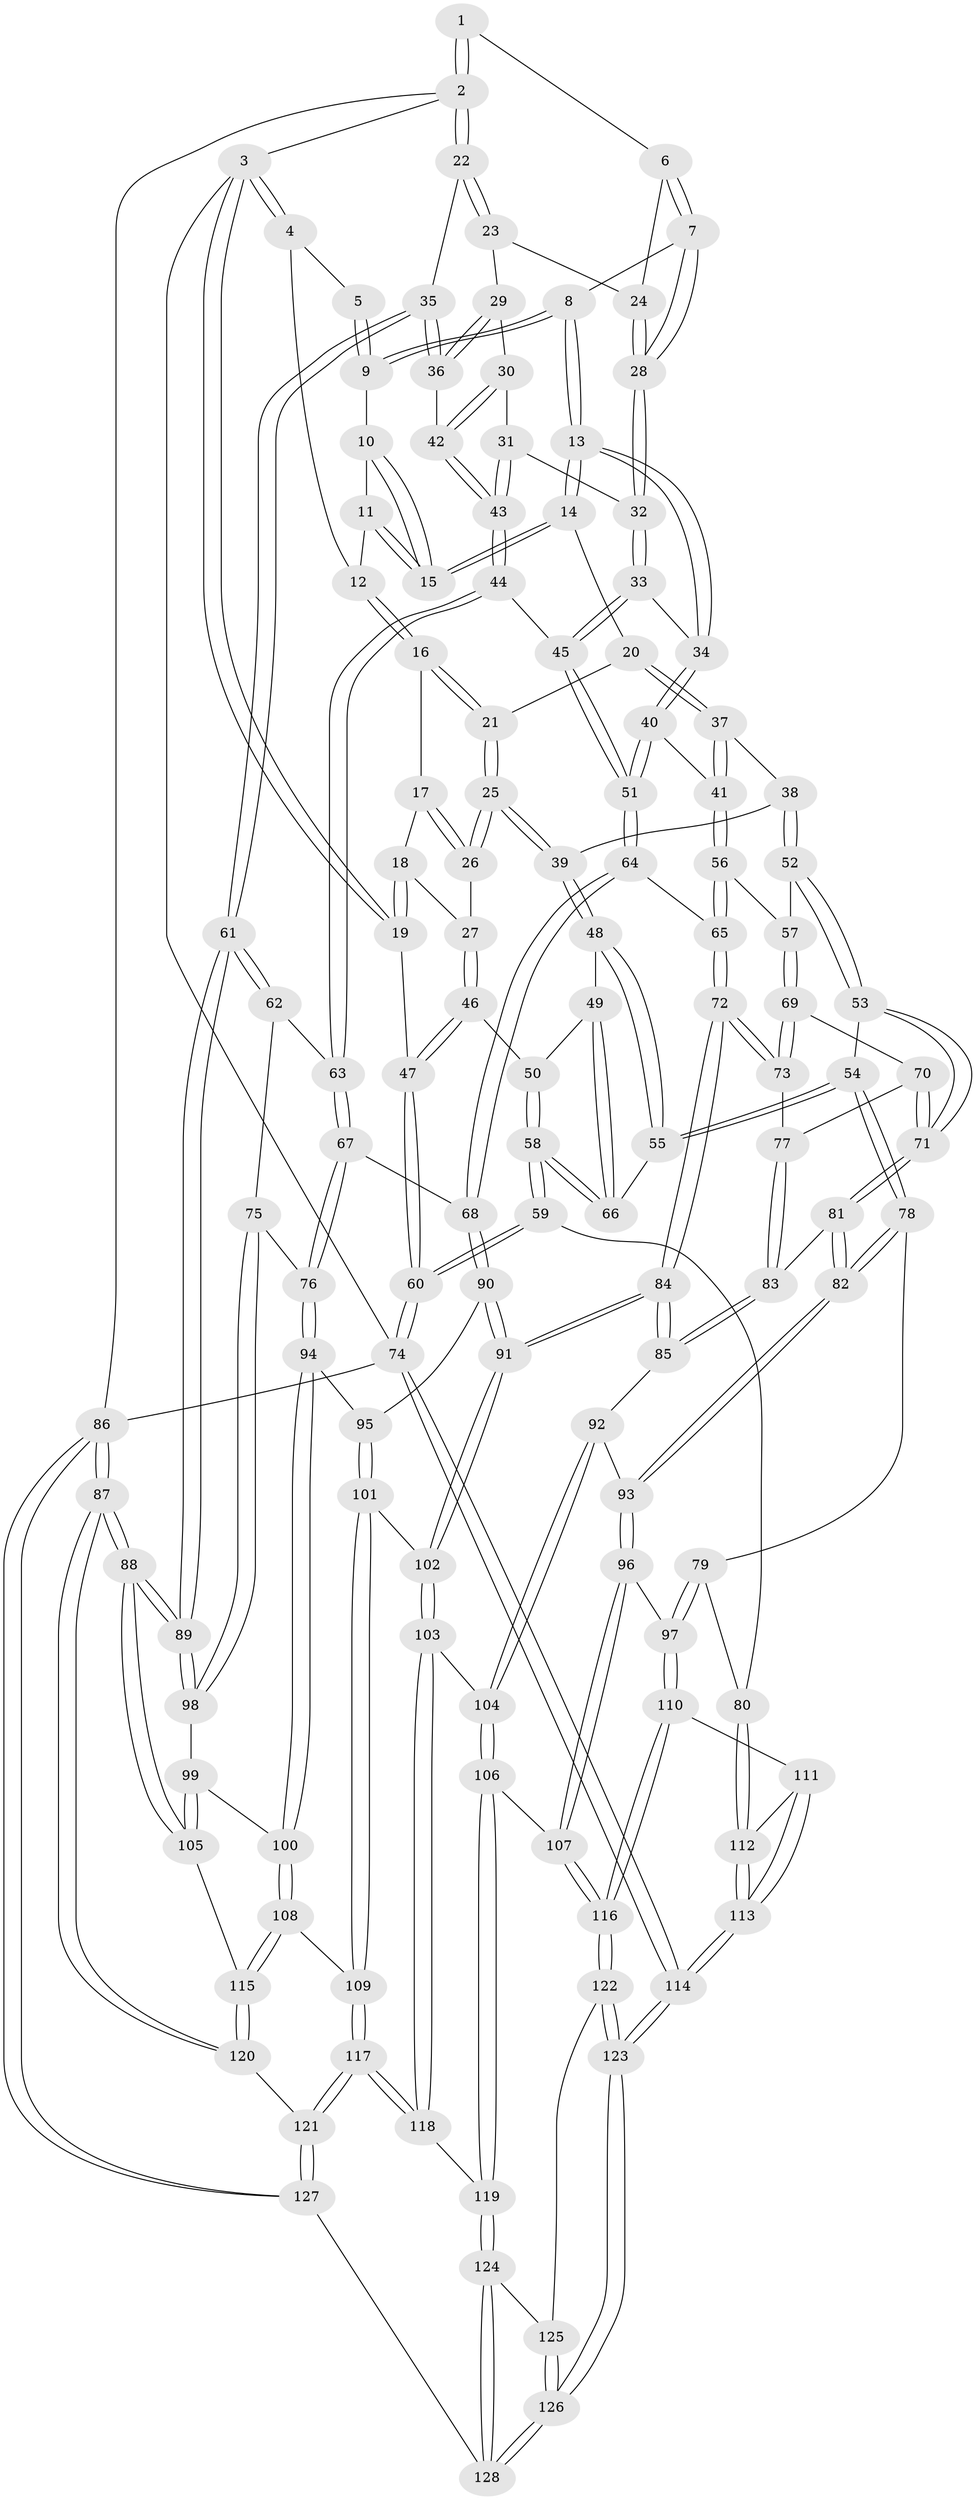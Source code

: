 // Generated by graph-tools (version 1.1) at 2025/51/03/09/25 03:51:04]
// undirected, 128 vertices, 317 edges
graph export_dot {
graph [start="1"]
  node [color=gray90,style=filled];
  1 [pos="+0.8699326851174318+0"];
  2 [pos="+1+0"];
  3 [pos="+0+0"];
  4 [pos="+0.2019913045830419+0"];
  5 [pos="+0.47832014864290484+0"];
  6 [pos="+0.797221072818349+0.02705180294888221"];
  7 [pos="+0.7187355257299728+0.13817419976069517"];
  8 [pos="+0.6034016294108465+0.14498323864345022"];
  9 [pos="+0.48136181801168365+0"];
  10 [pos="+0.44880748940077453+0"];
  11 [pos="+0.3865375974700986+0.08096605569228749"];
  12 [pos="+0.340103295517527+0.10239519941232737"];
  13 [pos="+0.5638521712621221+0.18556125046530955"];
  14 [pos="+0.4889653109643716+0.1890880265763934"];
  15 [pos="+0.45481579394523886+0.14018612947250558"];
  16 [pos="+0.3095176108604803+0.14813120467570615"];
  17 [pos="+0.2158451629630821+0.11842337803655335"];
  18 [pos="+0.15181097358888423+0.09475890326458256"];
  19 [pos="+0+0"];
  20 [pos="+0.4387150181444392+0.21441765378438"];
  21 [pos="+0.33603243337769895+0.1999742242512637"];
  22 [pos="+1+0.13306665228061293"];
  23 [pos="+0.9765308990849528+0.1698802972475286"];
  24 [pos="+0.9723813783531936+0.16751766185063618"];
  25 [pos="+0.2758236688339109+0.30178280879081176"];
  26 [pos="+0.2707735243439074+0.301557629752307"];
  27 [pos="+0.24775306929319338+0.30157056510871194"];
  28 [pos="+0.7409678856288339+0.17253530353503121"];
  29 [pos="+0.902774099098091+0.2409580932354412"];
  30 [pos="+0.8910359197127291+0.24532071028315855"];
  31 [pos="+0.8537119287263953+0.252639171090817"];
  32 [pos="+0.7757903740883815+0.24642900186190086"];
  33 [pos="+0.756388570387111+0.33338922088295475"];
  34 [pos="+0.5808290380968806+0.34229557812415956"];
  35 [pos="+1+0.3846177688738545"];
  36 [pos="+0.9934086439001805+0.39293532553657606"];
  37 [pos="+0.41058893960168374+0.37727941717815905"];
  38 [pos="+0.3572192835867498+0.3949446041528048"];
  39 [pos="+0.35259321915992115+0.3934827897564792"];
  40 [pos="+0.5541542413978778+0.3972337214518063"];
  41 [pos="+0.5391794252300993+0.4069465570078144"];
  42 [pos="+0.9176979564117662+0.4126149358092247"];
  43 [pos="+0.9064251522758165+0.41672780011435107"];
  44 [pos="+0.8876749606499592+0.4273827465089163"];
  45 [pos="+0.7766266745054498+0.38054566793615485"];
  46 [pos="+0.08497009184124887+0.3583314985251395"];
  47 [pos="+0+0.18435017301953302"];
  48 [pos="+0.23681838399772906+0.4675609124671382"];
  49 [pos="+0.20765211773044892+0.4585147860580832"];
  50 [pos="+0.08717648087811168+0.36245656926027936"];
  51 [pos="+0.699113109324602+0.48348198341439524"];
  52 [pos="+0.3689496762866034+0.47263432678989625"];
  53 [pos="+0.345365991319815+0.5379150741156028"];
  54 [pos="+0.280396688725462+0.5653084654284408"];
  55 [pos="+0.2586178816955625+0.5396787207633355"];
  56 [pos="+0.5259249405691647+0.4856730338771603"];
  57 [pos="+0.4582961992939788+0.5283073021159821"];
  58 [pos="+0.09236437037198042+0.6080611120747877"];
  59 [pos="+0.06866040621994501+0.6669047922893575"];
  60 [pos="+0+0.7157114049144564"];
  61 [pos="+1+0.559576126266843"];
  62 [pos="+0.9602551372121091+0.5584756232398526"];
  63 [pos="+0.8730083350479578+0.5145799043494295"];
  64 [pos="+0.7106294289056297+0.5607016062280508"];
  65 [pos="+0.5811609323286623+0.5878284354576676"];
  66 [pos="+0.14323242571686254+0.5690282926818069"];
  67 [pos="+0.8113597877518538+0.5894017689916876"];
  68 [pos="+0.742252934561537+0.5878857315687313"];
  69 [pos="+0.4547793626772374+0.5371429384994464"];
  70 [pos="+0.4298437942578492+0.5791585538499459"];
  71 [pos="+0.4094137997876181+0.5950150119642357"];
  72 [pos="+0.5729540158163907+0.6027483046836931"];
  73 [pos="+0.5191881816805316+0.6064085179619134"];
  74 [pos="+0+1"];
  75 [pos="+0.9103482962314967+0.6784604020532888"];
  76 [pos="+0.8569728732761525+0.6487209243121856"];
  77 [pos="+0.5040597682894491+0.610345295826917"];
  78 [pos="+0.26950026666683985+0.6511436817711579"];
  79 [pos="+0.22886126184262318+0.6625070617690021"];
  80 [pos="+0.08236005953490608+0.6731004510461757"];
  81 [pos="+0.406808447461839+0.610028673879309"];
  82 [pos="+0.3429993540315084+0.6959112995993871"];
  83 [pos="+0.4681171952393267+0.6500183230557067"];
  84 [pos="+0.5694795121831634+0.7370779113788041"];
  85 [pos="+0.4853183012606465+0.712367672090305"];
  86 [pos="+1+1"];
  87 [pos="+1+1"];
  88 [pos="+1+1"];
  89 [pos="+1+0.8171687503212762"];
  90 [pos="+0.7131048167169989+0.6742167336473053"];
  91 [pos="+0.5706967125585825+0.7388080459940404"];
  92 [pos="+0.42005715768527857+0.72678116780625"];
  93 [pos="+0.3438843303796083+0.6979011861667044"];
  94 [pos="+0.7823624920616868+0.7644157039621987"];
  95 [pos="+0.7343739394381376+0.7205179434678978"];
  96 [pos="+0.335680563858915+0.7251788937753454"];
  97 [pos="+0.24602830997443434+0.814667830322974"];
  98 [pos="+0.9205869340958067+0.6881525436911883"];
  99 [pos="+0.8664936653200324+0.7594784630002331"];
  100 [pos="+0.7883779166943149+0.7852982284562083"];
  101 [pos="+0.6428281564216755+0.82056021150203"];
  102 [pos="+0.5791836373182486+0.7956579626571023"];
  103 [pos="+0.5595102099017899+0.8197320243064313"];
  104 [pos="+0.4355897027191956+0.843896816459132"];
  105 [pos="+0.9134350097297553+0.8555368941824602"];
  106 [pos="+0.4084616324279703+0.867136605011977"];
  107 [pos="+0.36854525461644044+0.8532395547207824"];
  108 [pos="+0.7809553072874859+0.8362567899433265"];
  109 [pos="+0.6621666459958498+0.8342596982117683"];
  110 [pos="+0.22954941080336327+0.8422261560420253"];
  111 [pos="+0.22112958915647285+0.8416154177225115"];
  112 [pos="+0.14437303917871047+0.768780435134128"];
  113 [pos="+0.026823683361486595+1"];
  114 [pos="+0+1"];
  115 [pos="+0.7823009402650907+0.8381411385827052"];
  116 [pos="+0.2716200353362059+0.8776613854384155"];
  117 [pos="+0.6885947551148076+1"];
  118 [pos="+0.5543386178746416+0.8922629021107079"];
  119 [pos="+0.4272474917791005+0.976765784838562"];
  120 [pos="+0.7808136246252797+0.8889507995097816"];
  121 [pos="+0.6959916246025093+1"];
  122 [pos="+0.2749355363495566+0.9123630074260773"];
  123 [pos="+0+1"];
  124 [pos="+0.4241111993655614+0.9937582261482935"];
  125 [pos="+0.2834426745951784+0.9239038564915294"];
  126 [pos="+0.3261496069601782+1"];
  127 [pos="+0.699295935493784+1"];
  128 [pos="+0.44935492304954594+1"];
  1 -- 2;
  1 -- 2;
  1 -- 6;
  2 -- 3;
  2 -- 22;
  2 -- 22;
  2 -- 86;
  3 -- 4;
  3 -- 4;
  3 -- 19;
  3 -- 19;
  3 -- 74;
  4 -- 5;
  4 -- 12;
  5 -- 9;
  5 -- 9;
  6 -- 7;
  6 -- 7;
  6 -- 24;
  7 -- 8;
  7 -- 28;
  7 -- 28;
  8 -- 9;
  8 -- 9;
  8 -- 13;
  8 -- 13;
  9 -- 10;
  10 -- 11;
  10 -- 15;
  10 -- 15;
  11 -- 12;
  11 -- 15;
  11 -- 15;
  12 -- 16;
  12 -- 16;
  13 -- 14;
  13 -- 14;
  13 -- 34;
  13 -- 34;
  14 -- 15;
  14 -- 15;
  14 -- 20;
  16 -- 17;
  16 -- 21;
  16 -- 21;
  17 -- 18;
  17 -- 26;
  17 -- 26;
  18 -- 19;
  18 -- 19;
  18 -- 27;
  19 -- 47;
  20 -- 21;
  20 -- 37;
  20 -- 37;
  21 -- 25;
  21 -- 25;
  22 -- 23;
  22 -- 23;
  22 -- 35;
  23 -- 24;
  23 -- 29;
  24 -- 28;
  24 -- 28;
  25 -- 26;
  25 -- 26;
  25 -- 39;
  25 -- 39;
  26 -- 27;
  27 -- 46;
  27 -- 46;
  28 -- 32;
  28 -- 32;
  29 -- 30;
  29 -- 36;
  29 -- 36;
  30 -- 31;
  30 -- 42;
  30 -- 42;
  31 -- 32;
  31 -- 43;
  31 -- 43;
  32 -- 33;
  32 -- 33;
  33 -- 34;
  33 -- 45;
  33 -- 45;
  34 -- 40;
  34 -- 40;
  35 -- 36;
  35 -- 36;
  35 -- 61;
  35 -- 61;
  36 -- 42;
  37 -- 38;
  37 -- 41;
  37 -- 41;
  38 -- 39;
  38 -- 52;
  38 -- 52;
  39 -- 48;
  39 -- 48;
  40 -- 41;
  40 -- 51;
  40 -- 51;
  41 -- 56;
  41 -- 56;
  42 -- 43;
  42 -- 43;
  43 -- 44;
  43 -- 44;
  44 -- 45;
  44 -- 63;
  44 -- 63;
  45 -- 51;
  45 -- 51;
  46 -- 47;
  46 -- 47;
  46 -- 50;
  47 -- 60;
  47 -- 60;
  48 -- 49;
  48 -- 55;
  48 -- 55;
  49 -- 50;
  49 -- 66;
  49 -- 66;
  50 -- 58;
  50 -- 58;
  51 -- 64;
  51 -- 64;
  52 -- 53;
  52 -- 53;
  52 -- 57;
  53 -- 54;
  53 -- 71;
  53 -- 71;
  54 -- 55;
  54 -- 55;
  54 -- 78;
  54 -- 78;
  55 -- 66;
  56 -- 57;
  56 -- 65;
  56 -- 65;
  57 -- 69;
  57 -- 69;
  58 -- 59;
  58 -- 59;
  58 -- 66;
  58 -- 66;
  59 -- 60;
  59 -- 60;
  59 -- 80;
  60 -- 74;
  60 -- 74;
  61 -- 62;
  61 -- 62;
  61 -- 89;
  61 -- 89;
  62 -- 63;
  62 -- 75;
  63 -- 67;
  63 -- 67;
  64 -- 65;
  64 -- 68;
  64 -- 68;
  65 -- 72;
  65 -- 72;
  67 -- 68;
  67 -- 76;
  67 -- 76;
  68 -- 90;
  68 -- 90;
  69 -- 70;
  69 -- 73;
  69 -- 73;
  70 -- 71;
  70 -- 71;
  70 -- 77;
  71 -- 81;
  71 -- 81;
  72 -- 73;
  72 -- 73;
  72 -- 84;
  72 -- 84;
  73 -- 77;
  74 -- 114;
  74 -- 114;
  74 -- 86;
  75 -- 76;
  75 -- 98;
  75 -- 98;
  76 -- 94;
  76 -- 94;
  77 -- 83;
  77 -- 83;
  78 -- 79;
  78 -- 82;
  78 -- 82;
  79 -- 80;
  79 -- 97;
  79 -- 97;
  80 -- 112;
  80 -- 112;
  81 -- 82;
  81 -- 82;
  81 -- 83;
  82 -- 93;
  82 -- 93;
  83 -- 85;
  83 -- 85;
  84 -- 85;
  84 -- 85;
  84 -- 91;
  84 -- 91;
  85 -- 92;
  86 -- 87;
  86 -- 87;
  86 -- 127;
  86 -- 127;
  87 -- 88;
  87 -- 88;
  87 -- 120;
  87 -- 120;
  88 -- 89;
  88 -- 89;
  88 -- 105;
  88 -- 105;
  89 -- 98;
  89 -- 98;
  90 -- 91;
  90 -- 91;
  90 -- 95;
  91 -- 102;
  91 -- 102;
  92 -- 93;
  92 -- 104;
  92 -- 104;
  93 -- 96;
  93 -- 96;
  94 -- 95;
  94 -- 100;
  94 -- 100;
  95 -- 101;
  95 -- 101;
  96 -- 97;
  96 -- 107;
  96 -- 107;
  97 -- 110;
  97 -- 110;
  98 -- 99;
  99 -- 100;
  99 -- 105;
  99 -- 105;
  100 -- 108;
  100 -- 108;
  101 -- 102;
  101 -- 109;
  101 -- 109;
  102 -- 103;
  102 -- 103;
  103 -- 104;
  103 -- 118;
  103 -- 118;
  104 -- 106;
  104 -- 106;
  105 -- 115;
  106 -- 107;
  106 -- 119;
  106 -- 119;
  107 -- 116;
  107 -- 116;
  108 -- 109;
  108 -- 115;
  108 -- 115;
  109 -- 117;
  109 -- 117;
  110 -- 111;
  110 -- 116;
  110 -- 116;
  111 -- 112;
  111 -- 113;
  111 -- 113;
  112 -- 113;
  112 -- 113;
  113 -- 114;
  113 -- 114;
  114 -- 123;
  114 -- 123;
  115 -- 120;
  115 -- 120;
  116 -- 122;
  116 -- 122;
  117 -- 118;
  117 -- 118;
  117 -- 121;
  117 -- 121;
  118 -- 119;
  119 -- 124;
  119 -- 124;
  120 -- 121;
  121 -- 127;
  121 -- 127;
  122 -- 123;
  122 -- 123;
  122 -- 125;
  123 -- 126;
  123 -- 126;
  124 -- 125;
  124 -- 128;
  124 -- 128;
  125 -- 126;
  125 -- 126;
  126 -- 128;
  126 -- 128;
  127 -- 128;
}

